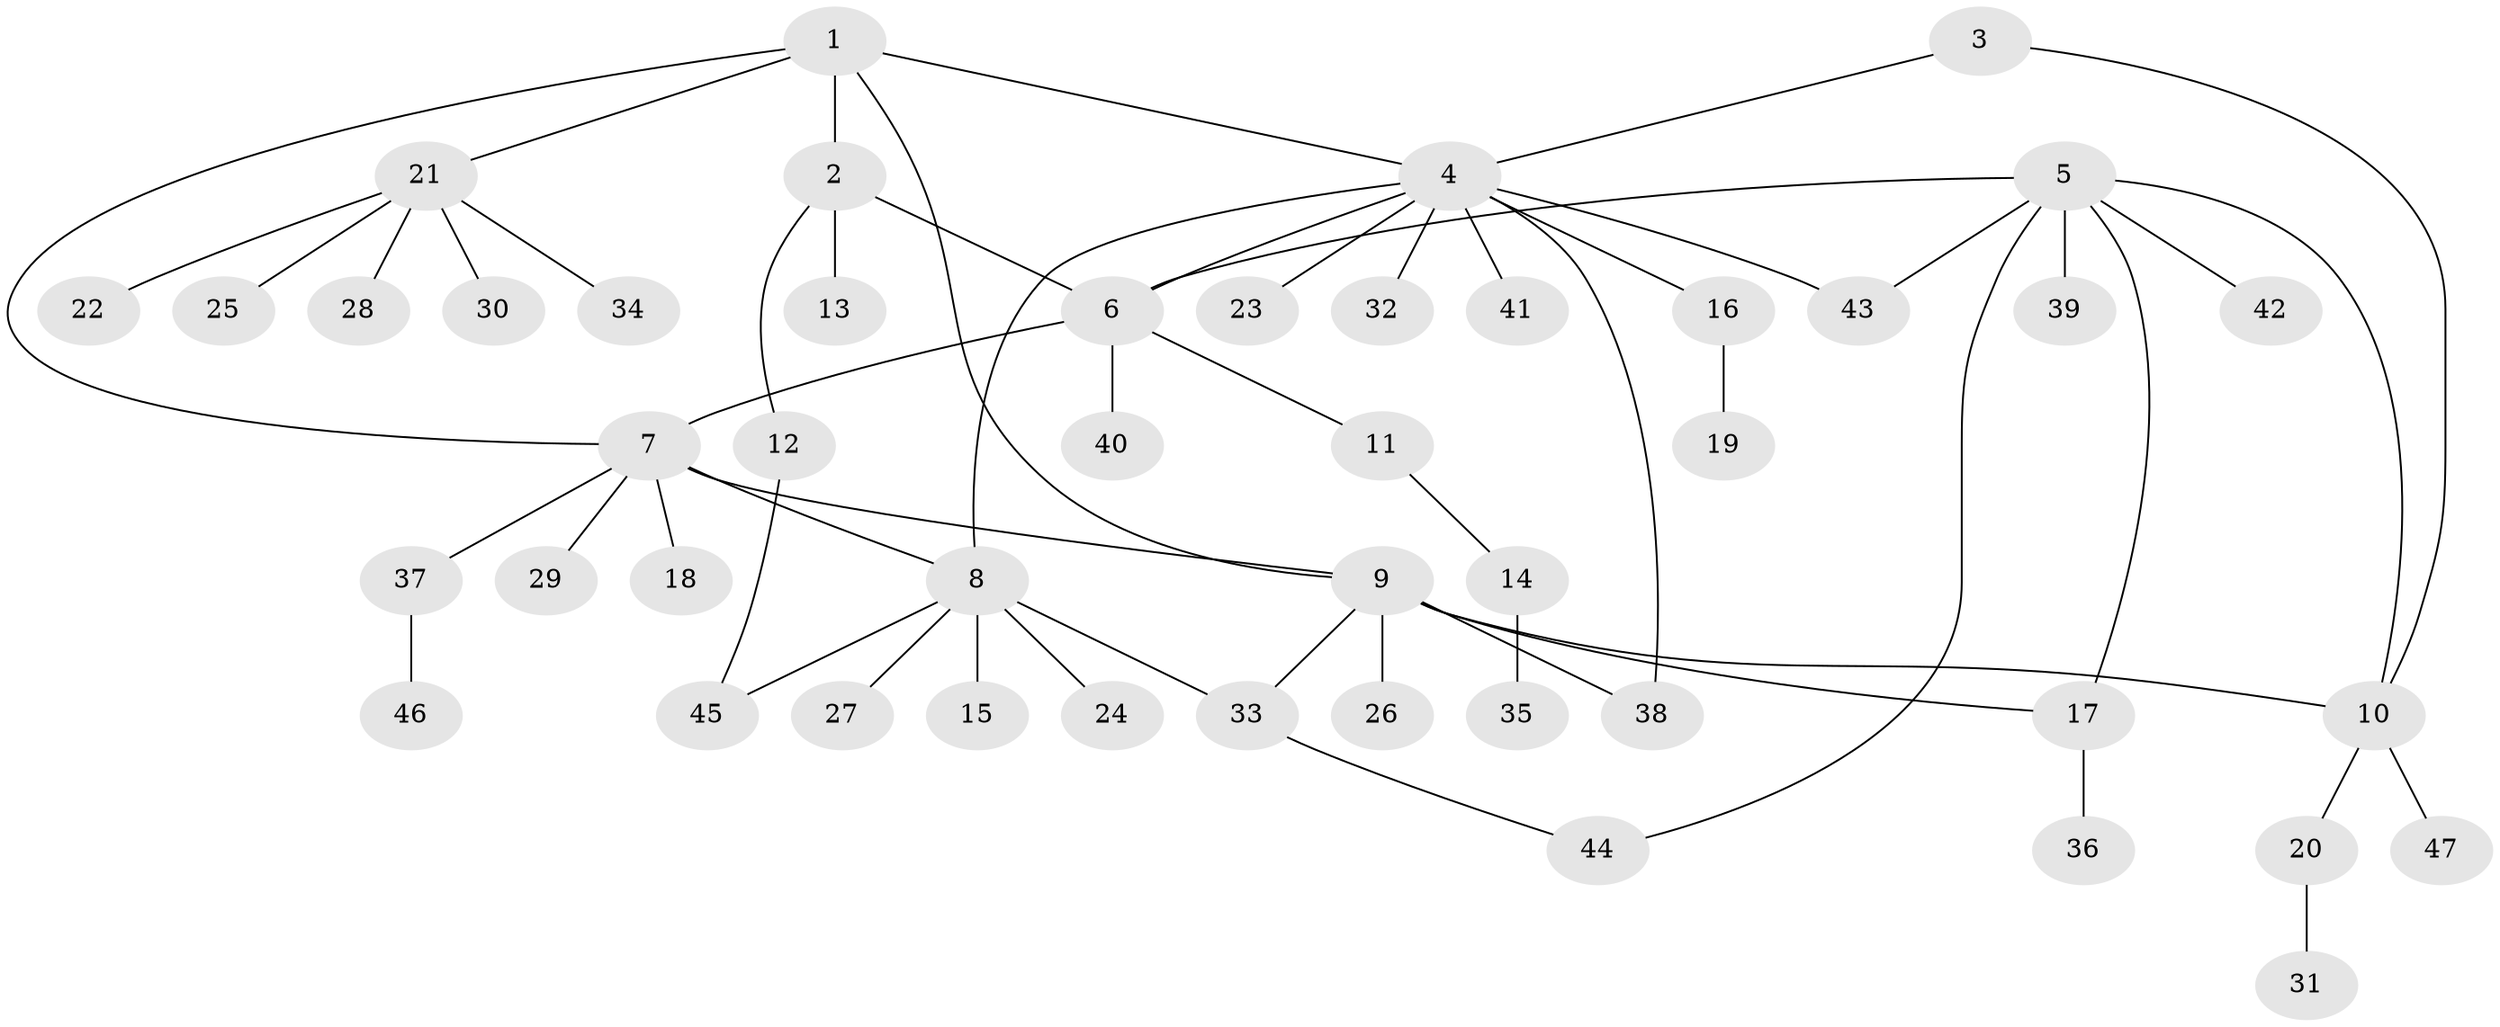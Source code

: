 // coarse degree distribution, {5: 0.1724137931034483, 4: 0.06896551724137931, 10: 0.034482758620689655, 2: 0.13793103448275862, 8: 0.034482758620689655, 6: 0.034482758620689655, 1: 0.5172413793103449}
// Generated by graph-tools (version 1.1) at 2025/52/03/04/25 22:52:49]
// undirected, 47 vertices, 58 edges
graph export_dot {
  node [color=gray90,style=filled];
  1;
  2;
  3;
  4;
  5;
  6;
  7;
  8;
  9;
  10;
  11;
  12;
  13;
  14;
  15;
  16;
  17;
  18;
  19;
  20;
  21;
  22;
  23;
  24;
  25;
  26;
  27;
  28;
  29;
  30;
  31;
  32;
  33;
  34;
  35;
  36;
  37;
  38;
  39;
  40;
  41;
  42;
  43;
  44;
  45;
  46;
  47;
  1 -- 2;
  1 -- 4;
  1 -- 7;
  1 -- 9;
  1 -- 21;
  2 -- 6;
  2 -- 12;
  2 -- 13;
  3 -- 4;
  3 -- 10;
  4 -- 6;
  4 -- 8;
  4 -- 16;
  4 -- 23;
  4 -- 32;
  4 -- 38;
  4 -- 41;
  4 -- 43;
  5 -- 6;
  5 -- 10;
  5 -- 17;
  5 -- 39;
  5 -- 42;
  5 -- 43;
  5 -- 44;
  6 -- 7;
  6 -- 11;
  6 -- 40;
  7 -- 8;
  7 -- 9;
  7 -- 18;
  7 -- 29;
  7 -- 37;
  8 -- 15;
  8 -- 24;
  8 -- 27;
  8 -- 33;
  8 -- 45;
  9 -- 10;
  9 -- 17;
  9 -- 26;
  9 -- 33;
  9 -- 38;
  10 -- 20;
  10 -- 47;
  11 -- 14;
  12 -- 45;
  14 -- 35;
  16 -- 19;
  17 -- 36;
  20 -- 31;
  21 -- 22;
  21 -- 25;
  21 -- 28;
  21 -- 30;
  21 -- 34;
  33 -- 44;
  37 -- 46;
}
